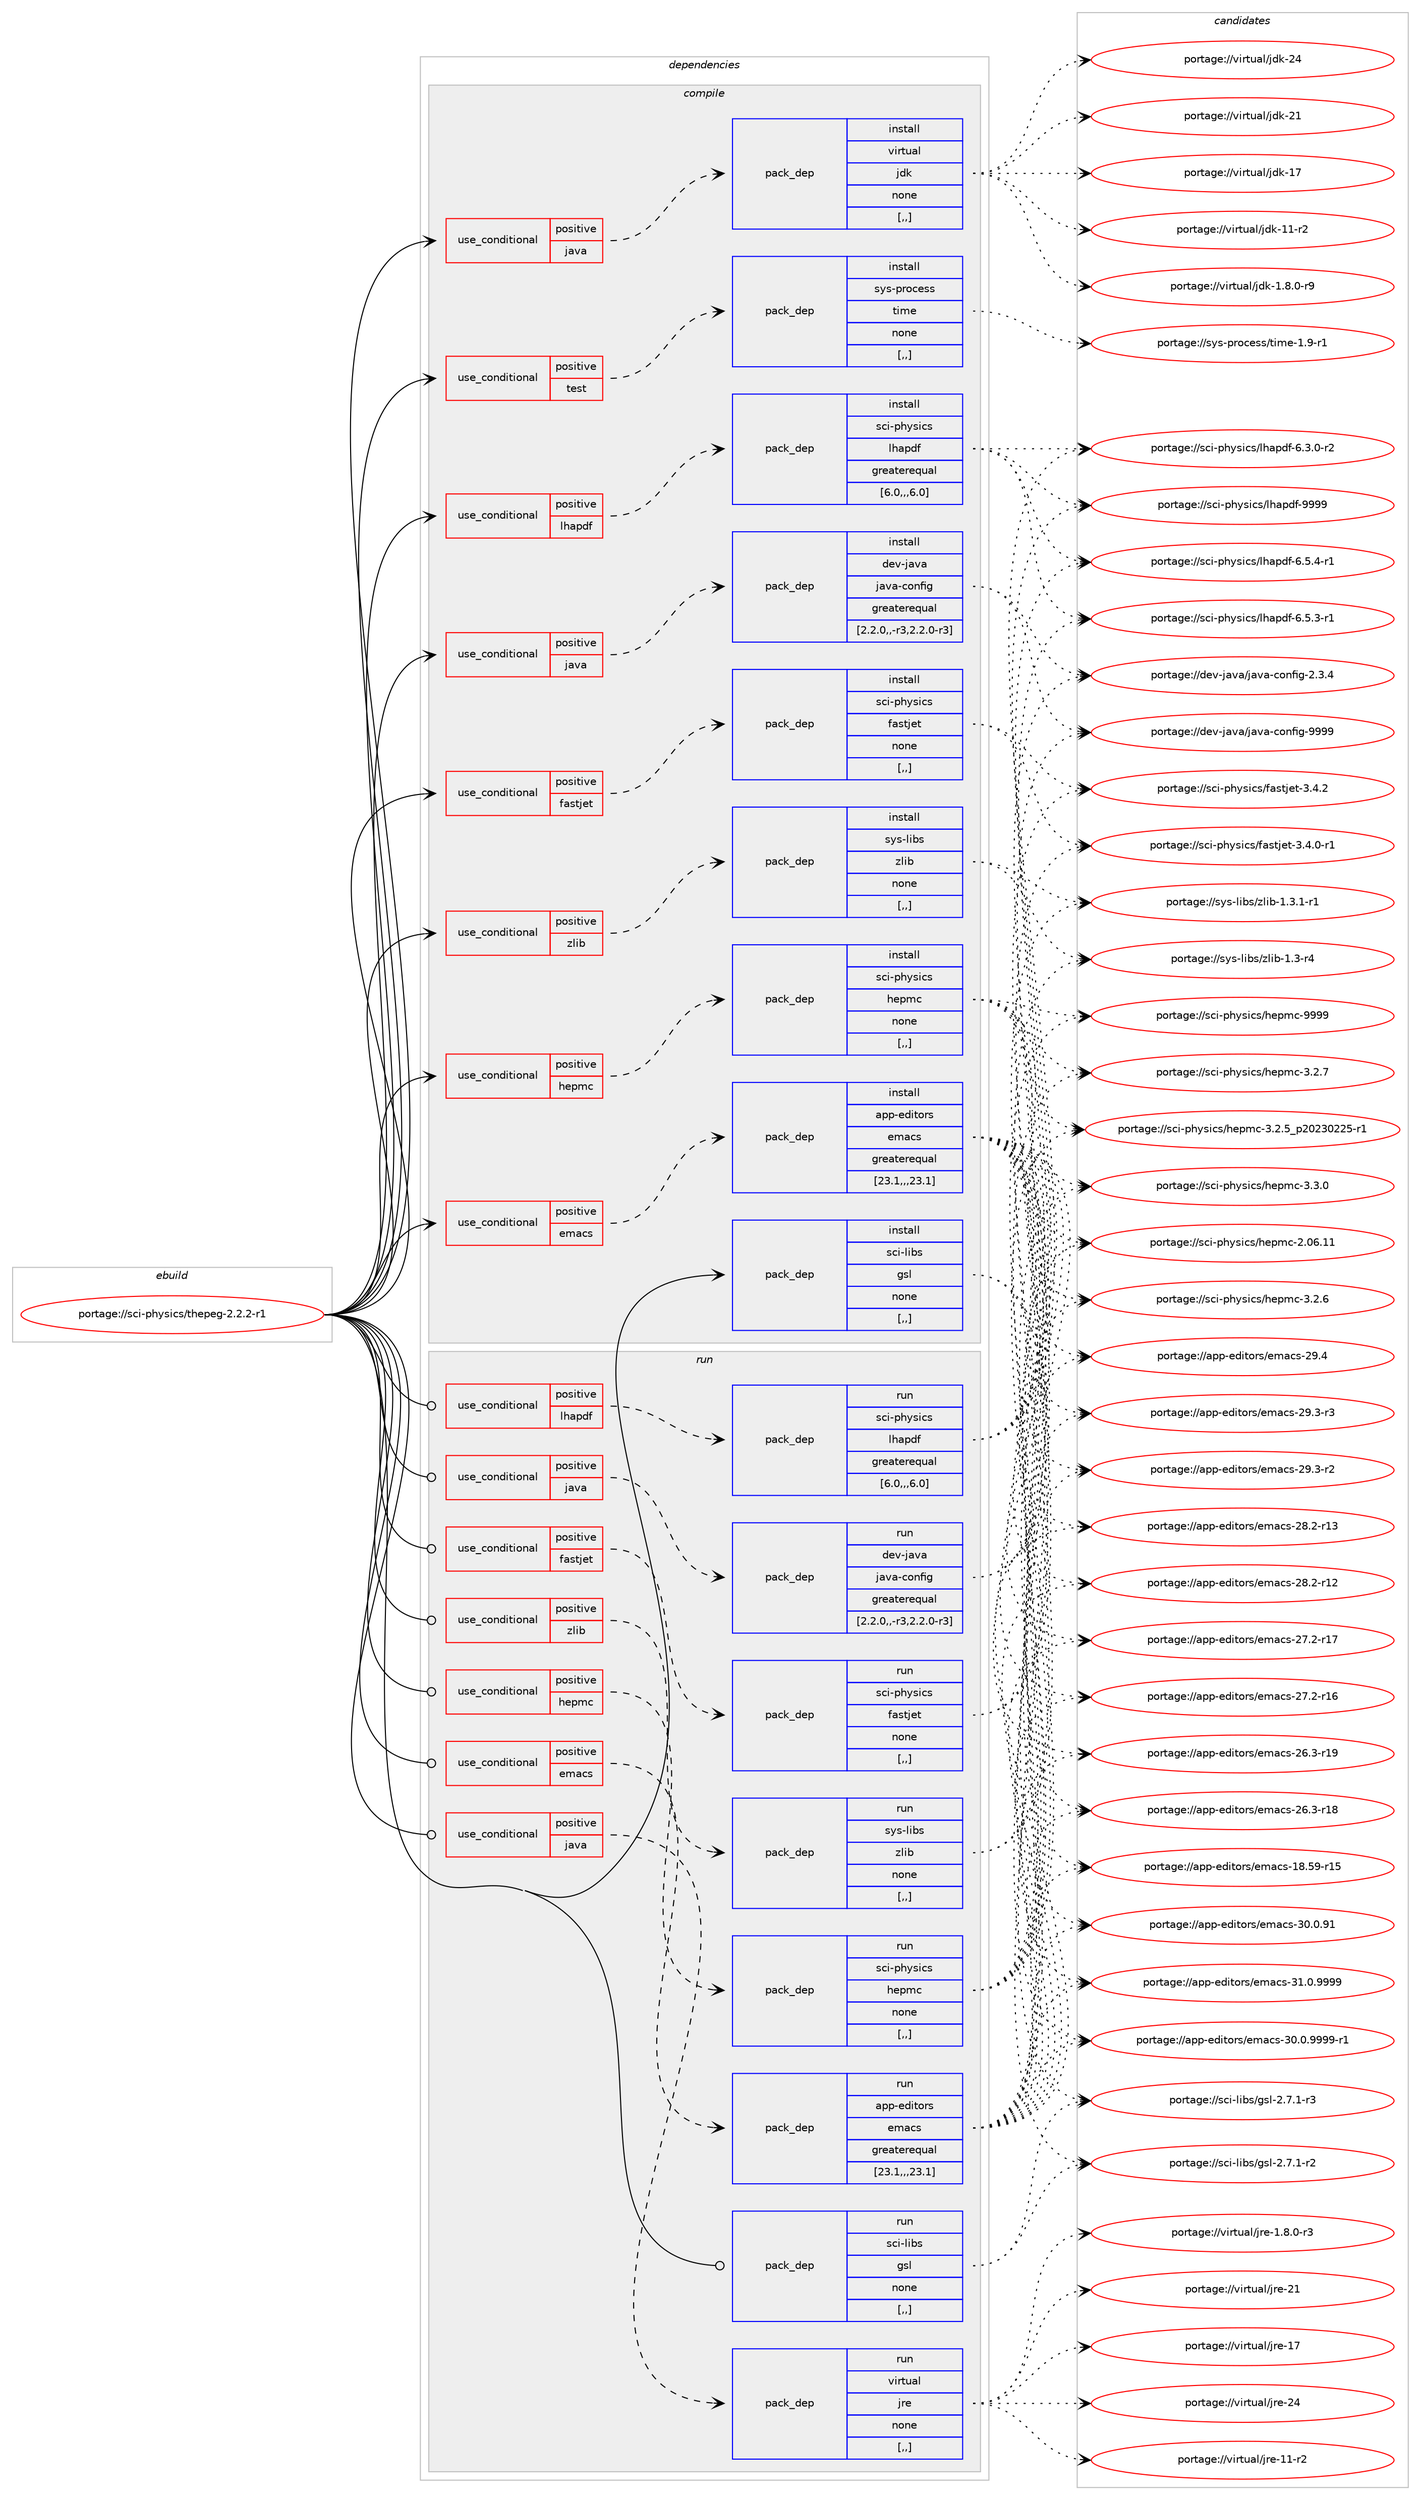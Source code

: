 digraph prolog {

# *************
# Graph options
# *************

newrank=true;
concentrate=true;
compound=true;
graph [rankdir=LR,fontname=Helvetica,fontsize=10,ranksep=1.5];#, ranksep=2.5, nodesep=0.2];
edge  [arrowhead=vee];
node  [fontname=Helvetica,fontsize=10];

# **********
# The ebuild
# **********

subgraph cluster_leftcol {
color=gray;
label=<<i>ebuild</i>>;
id [label="portage://sci-physics/thepeg-2.2.2-r1", color=red, width=4, href="../sci-physics/thepeg-2.2.2-r1.svg"];
}

# ****************
# The dependencies
# ****************

subgraph cluster_midcol {
color=gray;
label=<<i>dependencies</i>>;
subgraph cluster_compile {
fillcolor="#eeeeee";
style=filled;
label=<<i>compile</i>>;
subgraph cond243297 {
dependency921934 [label=<<TABLE BORDER="0" CELLBORDER="1" CELLSPACING="0" CELLPADDING="4"><TR><TD ROWSPAN="3" CELLPADDING="10">use_conditional</TD></TR><TR><TD>positive</TD></TR><TR><TD>emacs</TD></TR></TABLE>>, shape=none, color=red];
subgraph pack671981 {
dependency921935 [label=<<TABLE BORDER="0" CELLBORDER="1" CELLSPACING="0" CELLPADDING="4" WIDTH="220"><TR><TD ROWSPAN="6" CELLPADDING="30">pack_dep</TD></TR><TR><TD WIDTH="110">install</TD></TR><TR><TD>app-editors</TD></TR><TR><TD>emacs</TD></TR><TR><TD>greaterequal</TD></TR><TR><TD>[23.1,,,23.1]</TD></TR></TABLE>>, shape=none, color=blue];
}
dependency921934:e -> dependency921935:w [weight=20,style="dashed",arrowhead="vee"];
}
id:e -> dependency921934:w [weight=20,style="solid",arrowhead="vee"];
subgraph cond243298 {
dependency921936 [label=<<TABLE BORDER="0" CELLBORDER="1" CELLSPACING="0" CELLPADDING="4"><TR><TD ROWSPAN="3" CELLPADDING="10">use_conditional</TD></TR><TR><TD>positive</TD></TR><TR><TD>fastjet</TD></TR></TABLE>>, shape=none, color=red];
subgraph pack671982 {
dependency921937 [label=<<TABLE BORDER="0" CELLBORDER="1" CELLSPACING="0" CELLPADDING="4" WIDTH="220"><TR><TD ROWSPAN="6" CELLPADDING="30">pack_dep</TD></TR><TR><TD WIDTH="110">install</TD></TR><TR><TD>sci-physics</TD></TR><TR><TD>fastjet</TD></TR><TR><TD>none</TD></TR><TR><TD>[,,]</TD></TR></TABLE>>, shape=none, color=blue];
}
dependency921936:e -> dependency921937:w [weight=20,style="dashed",arrowhead="vee"];
}
id:e -> dependency921936:w [weight=20,style="solid",arrowhead="vee"];
subgraph cond243299 {
dependency921938 [label=<<TABLE BORDER="0" CELLBORDER="1" CELLSPACING="0" CELLPADDING="4"><TR><TD ROWSPAN="3" CELLPADDING="10">use_conditional</TD></TR><TR><TD>positive</TD></TR><TR><TD>hepmc</TD></TR></TABLE>>, shape=none, color=red];
subgraph pack671983 {
dependency921939 [label=<<TABLE BORDER="0" CELLBORDER="1" CELLSPACING="0" CELLPADDING="4" WIDTH="220"><TR><TD ROWSPAN="6" CELLPADDING="30">pack_dep</TD></TR><TR><TD WIDTH="110">install</TD></TR><TR><TD>sci-physics</TD></TR><TR><TD>hepmc</TD></TR><TR><TD>none</TD></TR><TR><TD>[,,]</TD></TR></TABLE>>, shape=none, color=blue];
}
dependency921938:e -> dependency921939:w [weight=20,style="dashed",arrowhead="vee"];
}
id:e -> dependency921938:w [weight=20,style="solid",arrowhead="vee"];
subgraph cond243300 {
dependency921940 [label=<<TABLE BORDER="0" CELLBORDER="1" CELLSPACING="0" CELLPADDING="4"><TR><TD ROWSPAN="3" CELLPADDING="10">use_conditional</TD></TR><TR><TD>positive</TD></TR><TR><TD>java</TD></TR></TABLE>>, shape=none, color=red];
subgraph pack671984 {
dependency921941 [label=<<TABLE BORDER="0" CELLBORDER="1" CELLSPACING="0" CELLPADDING="4" WIDTH="220"><TR><TD ROWSPAN="6" CELLPADDING="30">pack_dep</TD></TR><TR><TD WIDTH="110">install</TD></TR><TR><TD>dev-java</TD></TR><TR><TD>java-config</TD></TR><TR><TD>greaterequal</TD></TR><TR><TD>[2.2.0,,-r3,2.2.0-r3]</TD></TR></TABLE>>, shape=none, color=blue];
}
dependency921940:e -> dependency921941:w [weight=20,style="dashed",arrowhead="vee"];
}
id:e -> dependency921940:w [weight=20,style="solid",arrowhead="vee"];
subgraph cond243301 {
dependency921942 [label=<<TABLE BORDER="0" CELLBORDER="1" CELLSPACING="0" CELLPADDING="4"><TR><TD ROWSPAN="3" CELLPADDING="10">use_conditional</TD></TR><TR><TD>positive</TD></TR><TR><TD>java</TD></TR></TABLE>>, shape=none, color=red];
subgraph pack671985 {
dependency921943 [label=<<TABLE BORDER="0" CELLBORDER="1" CELLSPACING="0" CELLPADDING="4" WIDTH="220"><TR><TD ROWSPAN="6" CELLPADDING="30">pack_dep</TD></TR><TR><TD WIDTH="110">install</TD></TR><TR><TD>virtual</TD></TR><TR><TD>jdk</TD></TR><TR><TD>none</TD></TR><TR><TD>[,,]</TD></TR></TABLE>>, shape=none, color=blue];
}
dependency921942:e -> dependency921943:w [weight=20,style="dashed",arrowhead="vee"];
}
id:e -> dependency921942:w [weight=20,style="solid",arrowhead="vee"];
subgraph cond243302 {
dependency921944 [label=<<TABLE BORDER="0" CELLBORDER="1" CELLSPACING="0" CELLPADDING="4"><TR><TD ROWSPAN="3" CELLPADDING="10">use_conditional</TD></TR><TR><TD>positive</TD></TR><TR><TD>lhapdf</TD></TR></TABLE>>, shape=none, color=red];
subgraph pack671986 {
dependency921945 [label=<<TABLE BORDER="0" CELLBORDER="1" CELLSPACING="0" CELLPADDING="4" WIDTH="220"><TR><TD ROWSPAN="6" CELLPADDING="30">pack_dep</TD></TR><TR><TD WIDTH="110">install</TD></TR><TR><TD>sci-physics</TD></TR><TR><TD>lhapdf</TD></TR><TR><TD>greaterequal</TD></TR><TR><TD>[6.0,,,6.0]</TD></TR></TABLE>>, shape=none, color=blue];
}
dependency921944:e -> dependency921945:w [weight=20,style="dashed",arrowhead="vee"];
}
id:e -> dependency921944:w [weight=20,style="solid",arrowhead="vee"];
subgraph cond243303 {
dependency921946 [label=<<TABLE BORDER="0" CELLBORDER="1" CELLSPACING="0" CELLPADDING="4"><TR><TD ROWSPAN="3" CELLPADDING="10">use_conditional</TD></TR><TR><TD>positive</TD></TR><TR><TD>test</TD></TR></TABLE>>, shape=none, color=red];
subgraph pack671987 {
dependency921947 [label=<<TABLE BORDER="0" CELLBORDER="1" CELLSPACING="0" CELLPADDING="4" WIDTH="220"><TR><TD ROWSPAN="6" CELLPADDING="30">pack_dep</TD></TR><TR><TD WIDTH="110">install</TD></TR><TR><TD>sys-process</TD></TR><TR><TD>time</TD></TR><TR><TD>none</TD></TR><TR><TD>[,,]</TD></TR></TABLE>>, shape=none, color=blue];
}
dependency921946:e -> dependency921947:w [weight=20,style="dashed",arrowhead="vee"];
}
id:e -> dependency921946:w [weight=20,style="solid",arrowhead="vee"];
subgraph cond243304 {
dependency921948 [label=<<TABLE BORDER="0" CELLBORDER="1" CELLSPACING="0" CELLPADDING="4"><TR><TD ROWSPAN="3" CELLPADDING="10">use_conditional</TD></TR><TR><TD>positive</TD></TR><TR><TD>zlib</TD></TR></TABLE>>, shape=none, color=red];
subgraph pack671988 {
dependency921949 [label=<<TABLE BORDER="0" CELLBORDER="1" CELLSPACING="0" CELLPADDING="4" WIDTH="220"><TR><TD ROWSPAN="6" CELLPADDING="30">pack_dep</TD></TR><TR><TD WIDTH="110">install</TD></TR><TR><TD>sys-libs</TD></TR><TR><TD>zlib</TD></TR><TR><TD>none</TD></TR><TR><TD>[,,]</TD></TR></TABLE>>, shape=none, color=blue];
}
dependency921948:e -> dependency921949:w [weight=20,style="dashed",arrowhead="vee"];
}
id:e -> dependency921948:w [weight=20,style="solid",arrowhead="vee"];
subgraph pack671989 {
dependency921950 [label=<<TABLE BORDER="0" CELLBORDER="1" CELLSPACING="0" CELLPADDING="4" WIDTH="220"><TR><TD ROWSPAN="6" CELLPADDING="30">pack_dep</TD></TR><TR><TD WIDTH="110">install</TD></TR><TR><TD>sci-libs</TD></TR><TR><TD>gsl</TD></TR><TR><TD>none</TD></TR><TR><TD>[,,]</TD></TR></TABLE>>, shape=none, color=blue];
}
id:e -> dependency921950:w [weight=20,style="solid",arrowhead="vee"];
}
subgraph cluster_compileandrun {
fillcolor="#eeeeee";
style=filled;
label=<<i>compile and run</i>>;
}
subgraph cluster_run {
fillcolor="#eeeeee";
style=filled;
label=<<i>run</i>>;
subgraph cond243305 {
dependency921951 [label=<<TABLE BORDER="0" CELLBORDER="1" CELLSPACING="0" CELLPADDING="4"><TR><TD ROWSPAN="3" CELLPADDING="10">use_conditional</TD></TR><TR><TD>positive</TD></TR><TR><TD>emacs</TD></TR></TABLE>>, shape=none, color=red];
subgraph pack671990 {
dependency921952 [label=<<TABLE BORDER="0" CELLBORDER="1" CELLSPACING="0" CELLPADDING="4" WIDTH="220"><TR><TD ROWSPAN="6" CELLPADDING="30">pack_dep</TD></TR><TR><TD WIDTH="110">run</TD></TR><TR><TD>app-editors</TD></TR><TR><TD>emacs</TD></TR><TR><TD>greaterequal</TD></TR><TR><TD>[23.1,,,23.1]</TD></TR></TABLE>>, shape=none, color=blue];
}
dependency921951:e -> dependency921952:w [weight=20,style="dashed",arrowhead="vee"];
}
id:e -> dependency921951:w [weight=20,style="solid",arrowhead="odot"];
subgraph cond243306 {
dependency921953 [label=<<TABLE BORDER="0" CELLBORDER="1" CELLSPACING="0" CELLPADDING="4"><TR><TD ROWSPAN="3" CELLPADDING="10">use_conditional</TD></TR><TR><TD>positive</TD></TR><TR><TD>fastjet</TD></TR></TABLE>>, shape=none, color=red];
subgraph pack671991 {
dependency921954 [label=<<TABLE BORDER="0" CELLBORDER="1" CELLSPACING="0" CELLPADDING="4" WIDTH="220"><TR><TD ROWSPAN="6" CELLPADDING="30">pack_dep</TD></TR><TR><TD WIDTH="110">run</TD></TR><TR><TD>sci-physics</TD></TR><TR><TD>fastjet</TD></TR><TR><TD>none</TD></TR><TR><TD>[,,]</TD></TR></TABLE>>, shape=none, color=blue];
}
dependency921953:e -> dependency921954:w [weight=20,style="dashed",arrowhead="vee"];
}
id:e -> dependency921953:w [weight=20,style="solid",arrowhead="odot"];
subgraph cond243307 {
dependency921955 [label=<<TABLE BORDER="0" CELLBORDER="1" CELLSPACING="0" CELLPADDING="4"><TR><TD ROWSPAN="3" CELLPADDING="10">use_conditional</TD></TR><TR><TD>positive</TD></TR><TR><TD>hepmc</TD></TR></TABLE>>, shape=none, color=red];
subgraph pack671992 {
dependency921956 [label=<<TABLE BORDER="0" CELLBORDER="1" CELLSPACING="0" CELLPADDING="4" WIDTH="220"><TR><TD ROWSPAN="6" CELLPADDING="30">pack_dep</TD></TR><TR><TD WIDTH="110">run</TD></TR><TR><TD>sci-physics</TD></TR><TR><TD>hepmc</TD></TR><TR><TD>none</TD></TR><TR><TD>[,,]</TD></TR></TABLE>>, shape=none, color=blue];
}
dependency921955:e -> dependency921956:w [weight=20,style="dashed",arrowhead="vee"];
}
id:e -> dependency921955:w [weight=20,style="solid",arrowhead="odot"];
subgraph cond243308 {
dependency921957 [label=<<TABLE BORDER="0" CELLBORDER="1" CELLSPACING="0" CELLPADDING="4"><TR><TD ROWSPAN="3" CELLPADDING="10">use_conditional</TD></TR><TR><TD>positive</TD></TR><TR><TD>java</TD></TR></TABLE>>, shape=none, color=red];
subgraph pack671993 {
dependency921958 [label=<<TABLE BORDER="0" CELLBORDER="1" CELLSPACING="0" CELLPADDING="4" WIDTH="220"><TR><TD ROWSPAN="6" CELLPADDING="30">pack_dep</TD></TR><TR><TD WIDTH="110">run</TD></TR><TR><TD>dev-java</TD></TR><TR><TD>java-config</TD></TR><TR><TD>greaterequal</TD></TR><TR><TD>[2.2.0,,-r3,2.2.0-r3]</TD></TR></TABLE>>, shape=none, color=blue];
}
dependency921957:e -> dependency921958:w [weight=20,style="dashed",arrowhead="vee"];
}
id:e -> dependency921957:w [weight=20,style="solid",arrowhead="odot"];
subgraph cond243309 {
dependency921959 [label=<<TABLE BORDER="0" CELLBORDER="1" CELLSPACING="0" CELLPADDING="4"><TR><TD ROWSPAN="3" CELLPADDING="10">use_conditional</TD></TR><TR><TD>positive</TD></TR><TR><TD>java</TD></TR></TABLE>>, shape=none, color=red];
subgraph pack671994 {
dependency921960 [label=<<TABLE BORDER="0" CELLBORDER="1" CELLSPACING="0" CELLPADDING="4" WIDTH="220"><TR><TD ROWSPAN="6" CELLPADDING="30">pack_dep</TD></TR><TR><TD WIDTH="110">run</TD></TR><TR><TD>virtual</TD></TR><TR><TD>jre</TD></TR><TR><TD>none</TD></TR><TR><TD>[,,]</TD></TR></TABLE>>, shape=none, color=blue];
}
dependency921959:e -> dependency921960:w [weight=20,style="dashed",arrowhead="vee"];
}
id:e -> dependency921959:w [weight=20,style="solid",arrowhead="odot"];
subgraph cond243310 {
dependency921961 [label=<<TABLE BORDER="0" CELLBORDER="1" CELLSPACING="0" CELLPADDING="4"><TR><TD ROWSPAN="3" CELLPADDING="10">use_conditional</TD></TR><TR><TD>positive</TD></TR><TR><TD>lhapdf</TD></TR></TABLE>>, shape=none, color=red];
subgraph pack671995 {
dependency921962 [label=<<TABLE BORDER="0" CELLBORDER="1" CELLSPACING="0" CELLPADDING="4" WIDTH="220"><TR><TD ROWSPAN="6" CELLPADDING="30">pack_dep</TD></TR><TR><TD WIDTH="110">run</TD></TR><TR><TD>sci-physics</TD></TR><TR><TD>lhapdf</TD></TR><TR><TD>greaterequal</TD></TR><TR><TD>[6.0,,,6.0]</TD></TR></TABLE>>, shape=none, color=blue];
}
dependency921961:e -> dependency921962:w [weight=20,style="dashed",arrowhead="vee"];
}
id:e -> dependency921961:w [weight=20,style="solid",arrowhead="odot"];
subgraph cond243311 {
dependency921963 [label=<<TABLE BORDER="0" CELLBORDER="1" CELLSPACING="0" CELLPADDING="4"><TR><TD ROWSPAN="3" CELLPADDING="10">use_conditional</TD></TR><TR><TD>positive</TD></TR><TR><TD>zlib</TD></TR></TABLE>>, shape=none, color=red];
subgraph pack671996 {
dependency921964 [label=<<TABLE BORDER="0" CELLBORDER="1" CELLSPACING="0" CELLPADDING="4" WIDTH="220"><TR><TD ROWSPAN="6" CELLPADDING="30">pack_dep</TD></TR><TR><TD WIDTH="110">run</TD></TR><TR><TD>sys-libs</TD></TR><TR><TD>zlib</TD></TR><TR><TD>none</TD></TR><TR><TD>[,,]</TD></TR></TABLE>>, shape=none, color=blue];
}
dependency921963:e -> dependency921964:w [weight=20,style="dashed",arrowhead="vee"];
}
id:e -> dependency921963:w [weight=20,style="solid",arrowhead="odot"];
subgraph pack671997 {
dependency921965 [label=<<TABLE BORDER="0" CELLBORDER="1" CELLSPACING="0" CELLPADDING="4" WIDTH="220"><TR><TD ROWSPAN="6" CELLPADDING="30">pack_dep</TD></TR><TR><TD WIDTH="110">run</TD></TR><TR><TD>sci-libs</TD></TR><TR><TD>gsl</TD></TR><TR><TD>none</TD></TR><TR><TD>[,,]</TD></TR></TABLE>>, shape=none, color=blue];
}
id:e -> dependency921965:w [weight=20,style="solid",arrowhead="odot"];
}
}

# **************
# The candidates
# **************

subgraph cluster_choices {
rank=same;
color=gray;
label=<<i>candidates</i>>;

subgraph choice671981 {
color=black;
nodesep=1;
choice971121124510110010511611111411547101109979911545514946484657575757 [label="portage://app-editors/emacs-31.0.9999", color=red, width=4,href="../app-editors/emacs-31.0.9999.svg"];
choice9711211245101100105116111114115471011099799115455148464846575757574511449 [label="portage://app-editors/emacs-30.0.9999-r1", color=red, width=4,href="../app-editors/emacs-30.0.9999-r1.svg"];
choice97112112451011001051161111141154710110997991154551484648465749 [label="portage://app-editors/emacs-30.0.91", color=red, width=4,href="../app-editors/emacs-30.0.91.svg"];
choice97112112451011001051161111141154710110997991154550574652 [label="portage://app-editors/emacs-29.4", color=red, width=4,href="../app-editors/emacs-29.4.svg"];
choice971121124510110010511611111411547101109979911545505746514511451 [label="portage://app-editors/emacs-29.3-r3", color=red, width=4,href="../app-editors/emacs-29.3-r3.svg"];
choice971121124510110010511611111411547101109979911545505746514511450 [label="portage://app-editors/emacs-29.3-r2", color=red, width=4,href="../app-editors/emacs-29.3-r2.svg"];
choice97112112451011001051161111141154710110997991154550564650451144951 [label="portage://app-editors/emacs-28.2-r13", color=red, width=4,href="../app-editors/emacs-28.2-r13.svg"];
choice97112112451011001051161111141154710110997991154550564650451144950 [label="portage://app-editors/emacs-28.2-r12", color=red, width=4,href="../app-editors/emacs-28.2-r12.svg"];
choice97112112451011001051161111141154710110997991154550554650451144955 [label="portage://app-editors/emacs-27.2-r17", color=red, width=4,href="../app-editors/emacs-27.2-r17.svg"];
choice97112112451011001051161111141154710110997991154550554650451144954 [label="portage://app-editors/emacs-27.2-r16", color=red, width=4,href="../app-editors/emacs-27.2-r16.svg"];
choice97112112451011001051161111141154710110997991154550544651451144957 [label="portage://app-editors/emacs-26.3-r19", color=red, width=4,href="../app-editors/emacs-26.3-r19.svg"];
choice97112112451011001051161111141154710110997991154550544651451144956 [label="portage://app-editors/emacs-26.3-r18", color=red, width=4,href="../app-editors/emacs-26.3-r18.svg"];
choice9711211245101100105116111114115471011099799115454956465357451144953 [label="portage://app-editors/emacs-18.59-r15", color=red, width=4,href="../app-editors/emacs-18.59-r15.svg"];
dependency921935:e -> choice971121124510110010511611111411547101109979911545514946484657575757:w [style=dotted,weight="100"];
dependency921935:e -> choice9711211245101100105116111114115471011099799115455148464846575757574511449:w [style=dotted,weight="100"];
dependency921935:e -> choice97112112451011001051161111141154710110997991154551484648465749:w [style=dotted,weight="100"];
dependency921935:e -> choice97112112451011001051161111141154710110997991154550574652:w [style=dotted,weight="100"];
dependency921935:e -> choice971121124510110010511611111411547101109979911545505746514511451:w [style=dotted,weight="100"];
dependency921935:e -> choice971121124510110010511611111411547101109979911545505746514511450:w [style=dotted,weight="100"];
dependency921935:e -> choice97112112451011001051161111141154710110997991154550564650451144951:w [style=dotted,weight="100"];
dependency921935:e -> choice97112112451011001051161111141154710110997991154550564650451144950:w [style=dotted,weight="100"];
dependency921935:e -> choice97112112451011001051161111141154710110997991154550554650451144955:w [style=dotted,weight="100"];
dependency921935:e -> choice97112112451011001051161111141154710110997991154550554650451144954:w [style=dotted,weight="100"];
dependency921935:e -> choice97112112451011001051161111141154710110997991154550544651451144957:w [style=dotted,weight="100"];
dependency921935:e -> choice97112112451011001051161111141154710110997991154550544651451144956:w [style=dotted,weight="100"];
dependency921935:e -> choice9711211245101100105116111114115471011099799115454956465357451144953:w [style=dotted,weight="100"];
}
subgraph choice671982 {
color=black;
nodesep=1;
choice1159910545112104121115105991154710297115116106101116455146524650 [label="portage://sci-physics/fastjet-3.4.2", color=red, width=4,href="../sci-physics/fastjet-3.4.2.svg"];
choice11599105451121041211151059911547102971151161061011164551465246484511449 [label="portage://sci-physics/fastjet-3.4.0-r1", color=red, width=4,href="../sci-physics/fastjet-3.4.0-r1.svg"];
dependency921937:e -> choice1159910545112104121115105991154710297115116106101116455146524650:w [style=dotted,weight="100"];
dependency921937:e -> choice11599105451121041211151059911547102971151161061011164551465246484511449:w [style=dotted,weight="100"];
}
subgraph choice671983 {
color=black;
nodesep=1;
choice11599105451121041211151059911547104101112109994557575757 [label="portage://sci-physics/hepmc-9999", color=red, width=4,href="../sci-physics/hepmc-9999.svg"];
choice1159910545112104121115105991154710410111210999455146514648 [label="portage://sci-physics/hepmc-3.3.0", color=red, width=4,href="../sci-physics/hepmc-3.3.0.svg"];
choice1159910545112104121115105991154710410111210999455146504655 [label="portage://sci-physics/hepmc-3.2.7", color=red, width=4,href="../sci-physics/hepmc-3.2.7.svg"];
choice1159910545112104121115105991154710410111210999455146504654 [label="portage://sci-physics/hepmc-3.2.6", color=red, width=4,href="../sci-physics/hepmc-3.2.6.svg"];
choice11599105451121041211151059911547104101112109994551465046539511250485051485050534511449 [label="portage://sci-physics/hepmc-3.2.5_p20230225-r1", color=red, width=4,href="../sci-physics/hepmc-3.2.5_p20230225-r1.svg"];
choice11599105451121041211151059911547104101112109994550464854464949 [label="portage://sci-physics/hepmc-2.06.11", color=red, width=4,href="../sci-physics/hepmc-2.06.11.svg"];
dependency921939:e -> choice11599105451121041211151059911547104101112109994557575757:w [style=dotted,weight="100"];
dependency921939:e -> choice1159910545112104121115105991154710410111210999455146514648:w [style=dotted,weight="100"];
dependency921939:e -> choice1159910545112104121115105991154710410111210999455146504655:w [style=dotted,weight="100"];
dependency921939:e -> choice1159910545112104121115105991154710410111210999455146504654:w [style=dotted,weight="100"];
dependency921939:e -> choice11599105451121041211151059911547104101112109994551465046539511250485051485050534511449:w [style=dotted,weight="100"];
dependency921939:e -> choice11599105451121041211151059911547104101112109994550464854464949:w [style=dotted,weight="100"];
}
subgraph choice671984 {
color=black;
nodesep=1;
choice10010111845106971189747106971189745991111101021051034557575757 [label="portage://dev-java/java-config-9999", color=red, width=4,href="../dev-java/java-config-9999.svg"];
choice1001011184510697118974710697118974599111110102105103455046514652 [label="portage://dev-java/java-config-2.3.4", color=red, width=4,href="../dev-java/java-config-2.3.4.svg"];
dependency921941:e -> choice10010111845106971189747106971189745991111101021051034557575757:w [style=dotted,weight="100"];
dependency921941:e -> choice1001011184510697118974710697118974599111110102105103455046514652:w [style=dotted,weight="100"];
}
subgraph choice671985 {
color=black;
nodesep=1;
choice1181051141161179710847106100107455052 [label="portage://virtual/jdk-24", color=red, width=4,href="../virtual/jdk-24.svg"];
choice1181051141161179710847106100107455049 [label="portage://virtual/jdk-21", color=red, width=4,href="../virtual/jdk-21.svg"];
choice1181051141161179710847106100107454955 [label="portage://virtual/jdk-17", color=red, width=4,href="../virtual/jdk-17.svg"];
choice11810511411611797108471061001074549494511450 [label="portage://virtual/jdk-11-r2", color=red, width=4,href="../virtual/jdk-11-r2.svg"];
choice11810511411611797108471061001074549465646484511457 [label="portage://virtual/jdk-1.8.0-r9", color=red, width=4,href="../virtual/jdk-1.8.0-r9.svg"];
dependency921943:e -> choice1181051141161179710847106100107455052:w [style=dotted,weight="100"];
dependency921943:e -> choice1181051141161179710847106100107455049:w [style=dotted,weight="100"];
dependency921943:e -> choice1181051141161179710847106100107454955:w [style=dotted,weight="100"];
dependency921943:e -> choice11810511411611797108471061001074549494511450:w [style=dotted,weight="100"];
dependency921943:e -> choice11810511411611797108471061001074549465646484511457:w [style=dotted,weight="100"];
}
subgraph choice671986 {
color=black;
nodesep=1;
choice11599105451121041211151059911547108104971121001024557575757 [label="portage://sci-physics/lhapdf-9999", color=red, width=4,href="../sci-physics/lhapdf-9999.svg"];
choice11599105451121041211151059911547108104971121001024554465346524511449 [label="portage://sci-physics/lhapdf-6.5.4-r1", color=red, width=4,href="../sci-physics/lhapdf-6.5.4-r1.svg"];
choice11599105451121041211151059911547108104971121001024554465346514511449 [label="portage://sci-physics/lhapdf-6.5.3-r1", color=red, width=4,href="../sci-physics/lhapdf-6.5.3-r1.svg"];
choice11599105451121041211151059911547108104971121001024554465146484511450 [label="portage://sci-physics/lhapdf-6.3.0-r2", color=red, width=4,href="../sci-physics/lhapdf-6.3.0-r2.svg"];
dependency921945:e -> choice11599105451121041211151059911547108104971121001024557575757:w [style=dotted,weight="100"];
dependency921945:e -> choice11599105451121041211151059911547108104971121001024554465346524511449:w [style=dotted,weight="100"];
dependency921945:e -> choice11599105451121041211151059911547108104971121001024554465346514511449:w [style=dotted,weight="100"];
dependency921945:e -> choice11599105451121041211151059911547108104971121001024554465146484511450:w [style=dotted,weight="100"];
}
subgraph choice671987 {
color=black;
nodesep=1;
choice115121115451121141119910111511547116105109101454946574511449 [label="portage://sys-process/time-1.9-r1", color=red, width=4,href="../sys-process/time-1.9-r1.svg"];
dependency921947:e -> choice115121115451121141119910111511547116105109101454946574511449:w [style=dotted,weight="100"];
}
subgraph choice671988 {
color=black;
nodesep=1;
choice115121115451081059811547122108105984549465146494511449 [label="portage://sys-libs/zlib-1.3.1-r1", color=red, width=4,href="../sys-libs/zlib-1.3.1-r1.svg"];
choice11512111545108105981154712210810598454946514511452 [label="portage://sys-libs/zlib-1.3-r4", color=red, width=4,href="../sys-libs/zlib-1.3-r4.svg"];
dependency921949:e -> choice115121115451081059811547122108105984549465146494511449:w [style=dotted,weight="100"];
dependency921949:e -> choice11512111545108105981154712210810598454946514511452:w [style=dotted,weight="100"];
}
subgraph choice671989 {
color=black;
nodesep=1;
choice115991054510810598115471031151084550465546494511451 [label="portage://sci-libs/gsl-2.7.1-r3", color=red, width=4,href="../sci-libs/gsl-2.7.1-r3.svg"];
choice115991054510810598115471031151084550465546494511450 [label="portage://sci-libs/gsl-2.7.1-r2", color=red, width=4,href="../sci-libs/gsl-2.7.1-r2.svg"];
dependency921950:e -> choice115991054510810598115471031151084550465546494511451:w [style=dotted,weight="100"];
dependency921950:e -> choice115991054510810598115471031151084550465546494511450:w [style=dotted,weight="100"];
}
subgraph choice671990 {
color=black;
nodesep=1;
choice971121124510110010511611111411547101109979911545514946484657575757 [label="portage://app-editors/emacs-31.0.9999", color=red, width=4,href="../app-editors/emacs-31.0.9999.svg"];
choice9711211245101100105116111114115471011099799115455148464846575757574511449 [label="portage://app-editors/emacs-30.0.9999-r1", color=red, width=4,href="../app-editors/emacs-30.0.9999-r1.svg"];
choice97112112451011001051161111141154710110997991154551484648465749 [label="portage://app-editors/emacs-30.0.91", color=red, width=4,href="../app-editors/emacs-30.0.91.svg"];
choice97112112451011001051161111141154710110997991154550574652 [label="portage://app-editors/emacs-29.4", color=red, width=4,href="../app-editors/emacs-29.4.svg"];
choice971121124510110010511611111411547101109979911545505746514511451 [label="portage://app-editors/emacs-29.3-r3", color=red, width=4,href="../app-editors/emacs-29.3-r3.svg"];
choice971121124510110010511611111411547101109979911545505746514511450 [label="portage://app-editors/emacs-29.3-r2", color=red, width=4,href="../app-editors/emacs-29.3-r2.svg"];
choice97112112451011001051161111141154710110997991154550564650451144951 [label="portage://app-editors/emacs-28.2-r13", color=red, width=4,href="../app-editors/emacs-28.2-r13.svg"];
choice97112112451011001051161111141154710110997991154550564650451144950 [label="portage://app-editors/emacs-28.2-r12", color=red, width=4,href="../app-editors/emacs-28.2-r12.svg"];
choice97112112451011001051161111141154710110997991154550554650451144955 [label="portage://app-editors/emacs-27.2-r17", color=red, width=4,href="../app-editors/emacs-27.2-r17.svg"];
choice97112112451011001051161111141154710110997991154550554650451144954 [label="portage://app-editors/emacs-27.2-r16", color=red, width=4,href="../app-editors/emacs-27.2-r16.svg"];
choice97112112451011001051161111141154710110997991154550544651451144957 [label="portage://app-editors/emacs-26.3-r19", color=red, width=4,href="../app-editors/emacs-26.3-r19.svg"];
choice97112112451011001051161111141154710110997991154550544651451144956 [label="portage://app-editors/emacs-26.3-r18", color=red, width=4,href="../app-editors/emacs-26.3-r18.svg"];
choice9711211245101100105116111114115471011099799115454956465357451144953 [label="portage://app-editors/emacs-18.59-r15", color=red, width=4,href="../app-editors/emacs-18.59-r15.svg"];
dependency921952:e -> choice971121124510110010511611111411547101109979911545514946484657575757:w [style=dotted,weight="100"];
dependency921952:e -> choice9711211245101100105116111114115471011099799115455148464846575757574511449:w [style=dotted,weight="100"];
dependency921952:e -> choice97112112451011001051161111141154710110997991154551484648465749:w [style=dotted,weight="100"];
dependency921952:e -> choice97112112451011001051161111141154710110997991154550574652:w [style=dotted,weight="100"];
dependency921952:e -> choice971121124510110010511611111411547101109979911545505746514511451:w [style=dotted,weight="100"];
dependency921952:e -> choice971121124510110010511611111411547101109979911545505746514511450:w [style=dotted,weight="100"];
dependency921952:e -> choice97112112451011001051161111141154710110997991154550564650451144951:w [style=dotted,weight="100"];
dependency921952:e -> choice97112112451011001051161111141154710110997991154550564650451144950:w [style=dotted,weight="100"];
dependency921952:e -> choice97112112451011001051161111141154710110997991154550554650451144955:w [style=dotted,weight="100"];
dependency921952:e -> choice97112112451011001051161111141154710110997991154550554650451144954:w [style=dotted,weight="100"];
dependency921952:e -> choice97112112451011001051161111141154710110997991154550544651451144957:w [style=dotted,weight="100"];
dependency921952:e -> choice97112112451011001051161111141154710110997991154550544651451144956:w [style=dotted,weight="100"];
dependency921952:e -> choice9711211245101100105116111114115471011099799115454956465357451144953:w [style=dotted,weight="100"];
}
subgraph choice671991 {
color=black;
nodesep=1;
choice1159910545112104121115105991154710297115116106101116455146524650 [label="portage://sci-physics/fastjet-3.4.2", color=red, width=4,href="../sci-physics/fastjet-3.4.2.svg"];
choice11599105451121041211151059911547102971151161061011164551465246484511449 [label="portage://sci-physics/fastjet-3.4.0-r1", color=red, width=4,href="../sci-physics/fastjet-3.4.0-r1.svg"];
dependency921954:e -> choice1159910545112104121115105991154710297115116106101116455146524650:w [style=dotted,weight="100"];
dependency921954:e -> choice11599105451121041211151059911547102971151161061011164551465246484511449:w [style=dotted,weight="100"];
}
subgraph choice671992 {
color=black;
nodesep=1;
choice11599105451121041211151059911547104101112109994557575757 [label="portage://sci-physics/hepmc-9999", color=red, width=4,href="../sci-physics/hepmc-9999.svg"];
choice1159910545112104121115105991154710410111210999455146514648 [label="portage://sci-physics/hepmc-3.3.0", color=red, width=4,href="../sci-physics/hepmc-3.3.0.svg"];
choice1159910545112104121115105991154710410111210999455146504655 [label="portage://sci-physics/hepmc-3.2.7", color=red, width=4,href="../sci-physics/hepmc-3.2.7.svg"];
choice1159910545112104121115105991154710410111210999455146504654 [label="portage://sci-physics/hepmc-3.2.6", color=red, width=4,href="../sci-physics/hepmc-3.2.6.svg"];
choice11599105451121041211151059911547104101112109994551465046539511250485051485050534511449 [label="portage://sci-physics/hepmc-3.2.5_p20230225-r1", color=red, width=4,href="../sci-physics/hepmc-3.2.5_p20230225-r1.svg"];
choice11599105451121041211151059911547104101112109994550464854464949 [label="portage://sci-physics/hepmc-2.06.11", color=red, width=4,href="../sci-physics/hepmc-2.06.11.svg"];
dependency921956:e -> choice11599105451121041211151059911547104101112109994557575757:w [style=dotted,weight="100"];
dependency921956:e -> choice1159910545112104121115105991154710410111210999455146514648:w [style=dotted,weight="100"];
dependency921956:e -> choice1159910545112104121115105991154710410111210999455146504655:w [style=dotted,weight="100"];
dependency921956:e -> choice1159910545112104121115105991154710410111210999455146504654:w [style=dotted,weight="100"];
dependency921956:e -> choice11599105451121041211151059911547104101112109994551465046539511250485051485050534511449:w [style=dotted,weight="100"];
dependency921956:e -> choice11599105451121041211151059911547104101112109994550464854464949:w [style=dotted,weight="100"];
}
subgraph choice671993 {
color=black;
nodesep=1;
choice10010111845106971189747106971189745991111101021051034557575757 [label="portage://dev-java/java-config-9999", color=red, width=4,href="../dev-java/java-config-9999.svg"];
choice1001011184510697118974710697118974599111110102105103455046514652 [label="portage://dev-java/java-config-2.3.4", color=red, width=4,href="../dev-java/java-config-2.3.4.svg"];
dependency921958:e -> choice10010111845106971189747106971189745991111101021051034557575757:w [style=dotted,weight="100"];
dependency921958:e -> choice1001011184510697118974710697118974599111110102105103455046514652:w [style=dotted,weight="100"];
}
subgraph choice671994 {
color=black;
nodesep=1;
choice1181051141161179710847106114101455052 [label="portage://virtual/jre-24", color=red, width=4,href="../virtual/jre-24.svg"];
choice1181051141161179710847106114101455049 [label="portage://virtual/jre-21", color=red, width=4,href="../virtual/jre-21.svg"];
choice1181051141161179710847106114101454955 [label="portage://virtual/jre-17", color=red, width=4,href="../virtual/jre-17.svg"];
choice11810511411611797108471061141014549494511450 [label="portage://virtual/jre-11-r2", color=red, width=4,href="../virtual/jre-11-r2.svg"];
choice11810511411611797108471061141014549465646484511451 [label="portage://virtual/jre-1.8.0-r3", color=red, width=4,href="../virtual/jre-1.8.0-r3.svg"];
dependency921960:e -> choice1181051141161179710847106114101455052:w [style=dotted,weight="100"];
dependency921960:e -> choice1181051141161179710847106114101455049:w [style=dotted,weight="100"];
dependency921960:e -> choice1181051141161179710847106114101454955:w [style=dotted,weight="100"];
dependency921960:e -> choice11810511411611797108471061141014549494511450:w [style=dotted,weight="100"];
dependency921960:e -> choice11810511411611797108471061141014549465646484511451:w [style=dotted,weight="100"];
}
subgraph choice671995 {
color=black;
nodesep=1;
choice11599105451121041211151059911547108104971121001024557575757 [label="portage://sci-physics/lhapdf-9999", color=red, width=4,href="../sci-physics/lhapdf-9999.svg"];
choice11599105451121041211151059911547108104971121001024554465346524511449 [label="portage://sci-physics/lhapdf-6.5.4-r1", color=red, width=4,href="../sci-physics/lhapdf-6.5.4-r1.svg"];
choice11599105451121041211151059911547108104971121001024554465346514511449 [label="portage://sci-physics/lhapdf-6.5.3-r1", color=red, width=4,href="../sci-physics/lhapdf-6.5.3-r1.svg"];
choice11599105451121041211151059911547108104971121001024554465146484511450 [label="portage://sci-physics/lhapdf-6.3.0-r2", color=red, width=4,href="../sci-physics/lhapdf-6.3.0-r2.svg"];
dependency921962:e -> choice11599105451121041211151059911547108104971121001024557575757:w [style=dotted,weight="100"];
dependency921962:e -> choice11599105451121041211151059911547108104971121001024554465346524511449:w [style=dotted,weight="100"];
dependency921962:e -> choice11599105451121041211151059911547108104971121001024554465346514511449:w [style=dotted,weight="100"];
dependency921962:e -> choice11599105451121041211151059911547108104971121001024554465146484511450:w [style=dotted,weight="100"];
}
subgraph choice671996 {
color=black;
nodesep=1;
choice115121115451081059811547122108105984549465146494511449 [label="portage://sys-libs/zlib-1.3.1-r1", color=red, width=4,href="../sys-libs/zlib-1.3.1-r1.svg"];
choice11512111545108105981154712210810598454946514511452 [label="portage://sys-libs/zlib-1.3-r4", color=red, width=4,href="../sys-libs/zlib-1.3-r4.svg"];
dependency921964:e -> choice115121115451081059811547122108105984549465146494511449:w [style=dotted,weight="100"];
dependency921964:e -> choice11512111545108105981154712210810598454946514511452:w [style=dotted,weight="100"];
}
subgraph choice671997 {
color=black;
nodesep=1;
choice115991054510810598115471031151084550465546494511451 [label="portage://sci-libs/gsl-2.7.1-r3", color=red, width=4,href="../sci-libs/gsl-2.7.1-r3.svg"];
choice115991054510810598115471031151084550465546494511450 [label="portage://sci-libs/gsl-2.7.1-r2", color=red, width=4,href="../sci-libs/gsl-2.7.1-r2.svg"];
dependency921965:e -> choice115991054510810598115471031151084550465546494511451:w [style=dotted,weight="100"];
dependency921965:e -> choice115991054510810598115471031151084550465546494511450:w [style=dotted,weight="100"];
}
}

}
